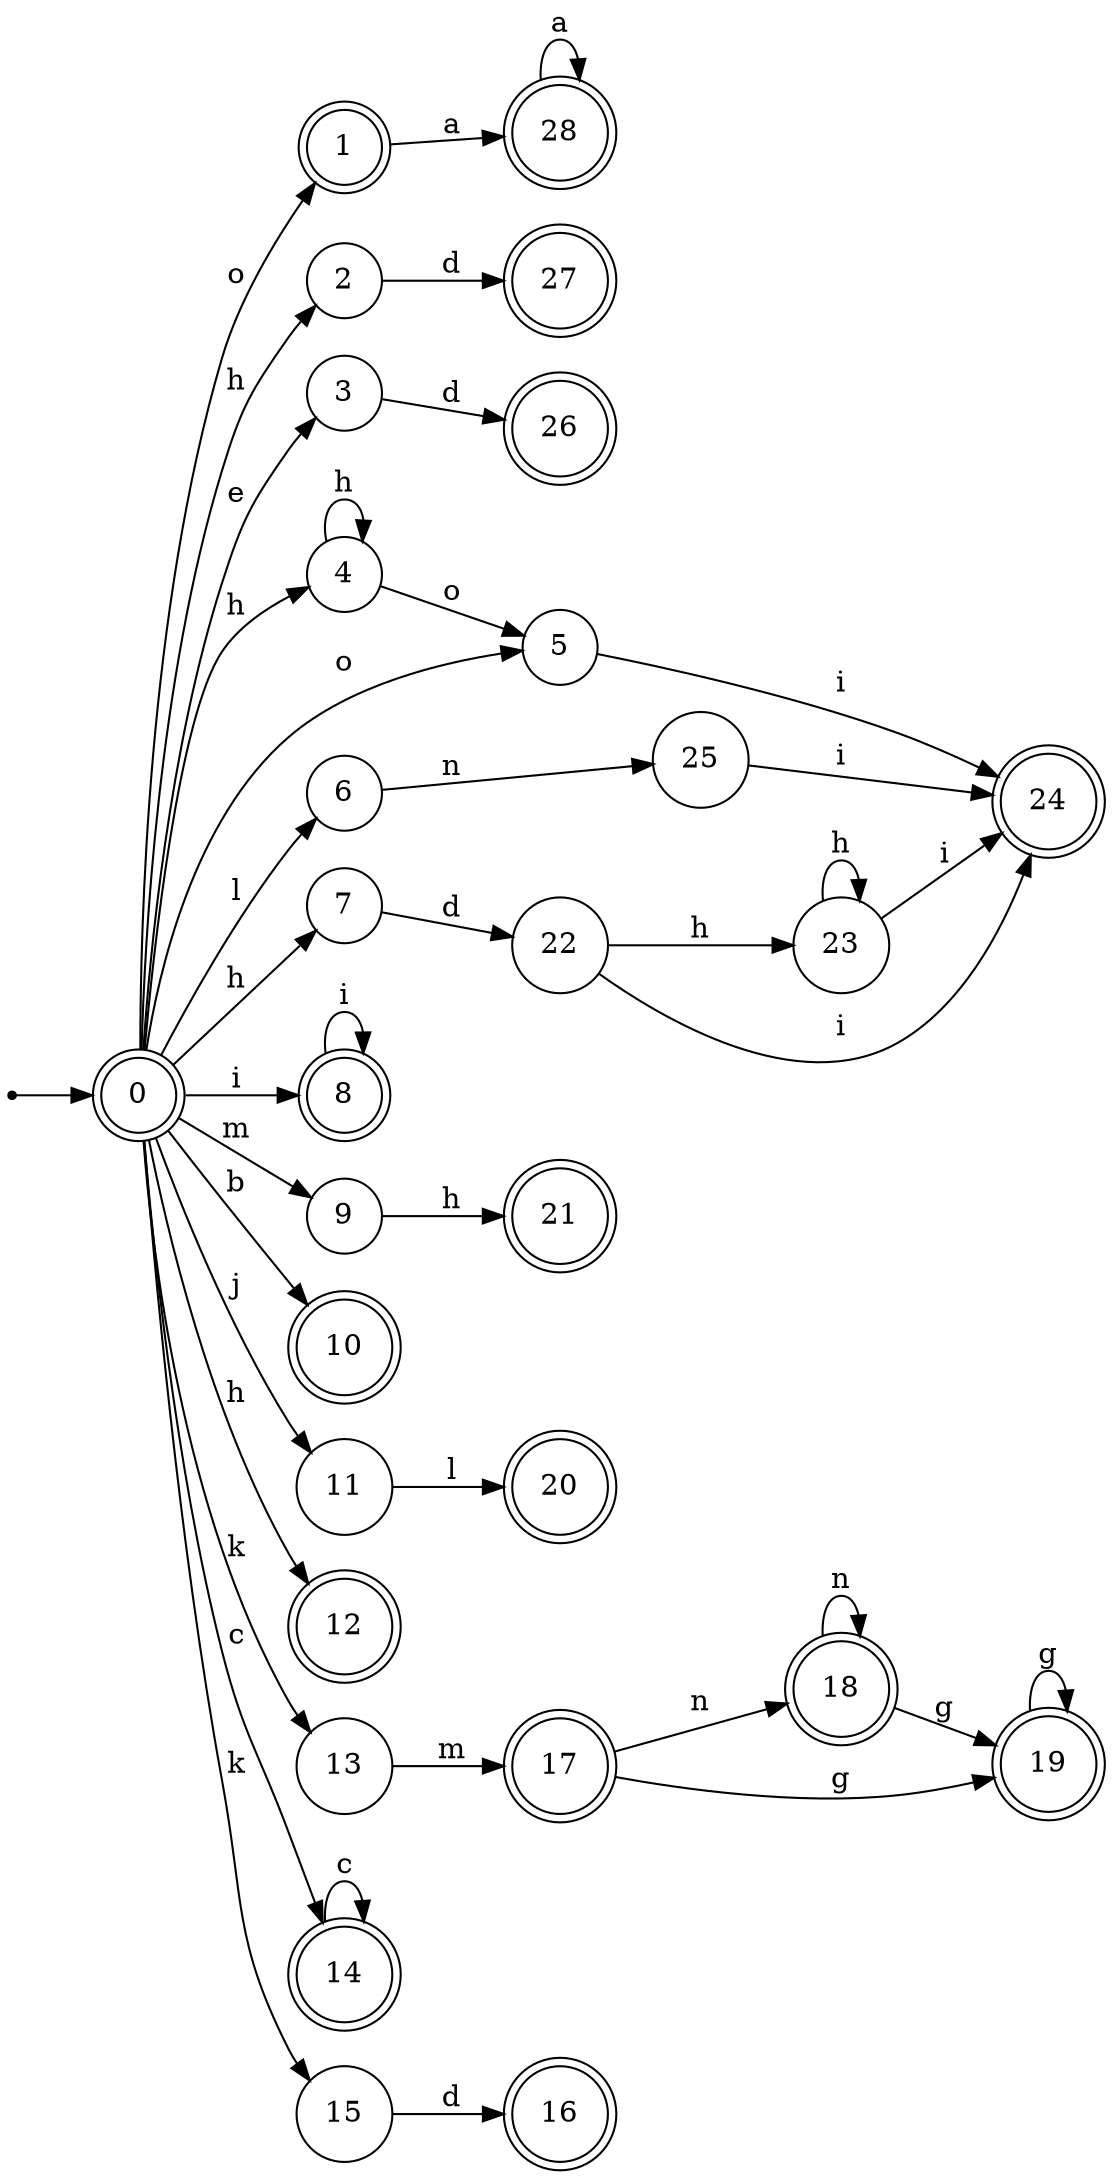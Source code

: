 digraph finite_state_machine {
rankdir=LR;
size="20,20";
node [shape = point]; "dummy0"
node [shape = doublecircle]; "0";"dummy0" -> "0";
node [shape = doublecircle]; "1";node [shape = circle]; "2";
node [shape = circle]; "3";
node [shape = circle]; "4";
node [shape = circle]; "5";
node [shape = circle]; "6";
node [shape = circle]; "7";
node [shape = doublecircle]; "8";node [shape = circle]; "9";
node [shape = doublecircle]; "10";node [shape = circle]; "11";
node [shape = doublecircle]; "12";node [shape = circle]; "13";
node [shape = doublecircle]; "14";node [shape = circle]; "15";
node [shape = doublecircle]; "16";node [shape = doublecircle]; "17";node [shape = doublecircle]; "18";node [shape = doublecircle]; "19";node [shape = doublecircle]; "20";node [shape = doublecircle]; "21";node [shape = circle]; "22";
node [shape = circle]; "23";
node [shape = doublecircle]; "24";node [shape = circle]; "25";
node [shape = doublecircle]; "26";node [shape = doublecircle]; "27";node [shape = doublecircle]; "28";"0" -> "1" [label = "o"];
 "0" -> "5" [label = "o"];
 "0" -> "2" [label = "h"];
 "0" -> "4" [label = "h"];
 "0" -> "12" [label = "h"];
 "0" -> "7" [label = "h"];
 "0" -> "3" [label = "e"];
 "0" -> "6" [label = "l"];
 "0" -> "8" [label = "i"];
 "0" -> "9" [label = "m"];
 "0" -> "10" [label = "b"];
 "0" -> "11" [label = "j"];
 "0" -> "13" [label = "k"];
 "0" -> "15" [label = "k"];
 "0" -> "14" [label = "c"];
 "15" -> "16" [label = "d"];
 "14" -> "14" [label = "c"];
 "13" -> "17" [label = "m"];
 "17" -> "18" [label = "n"];
 "17" -> "19" [label = "g"];
 "19" -> "19" [label = "g"];
 "18" -> "18" [label = "n"];
 "18" -> "19" [label = "g"];
 "11" -> "20" [label = "l"];
 "9" -> "21" [label = "h"];
 "8" -> "8" [label = "i"];
 "7" -> "22" [label = "d"];
 "22" -> "23" [label = "h"];
 "22" -> "24" [label = "i"];
 "23" -> "23" [label = "h"];
 "23" -> "24" [label = "i"];
 "6" -> "25" [label = "n"];
 "25" -> "24" [label = "i"];
 "5" -> "24" [label = "i"];
 "4" -> "4" [label = "h"];
 "4" -> "5" [label = "o"];
 "3" -> "26" [label = "d"];
 "2" -> "27" [label = "d"];
 "1" -> "28" [label = "a"];
 "28" -> "28" [label = "a"];
 }
